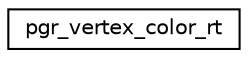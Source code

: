 digraph "Graphical Class Hierarchy"
{
 // LATEX_PDF_SIZE
  edge [fontname="Helvetica",fontsize="10",labelfontname="Helvetica",labelfontsize="10"];
  node [fontname="Helvetica",fontsize="10",shape=record];
  rankdir="LR";
  Node0 [label="pgr_vertex_color_rt",height=0.2,width=0.4,color="black", fillcolor="white", style="filled",URL="$structpgr__vertex__color__rt.html",tooltip=" "];
}
